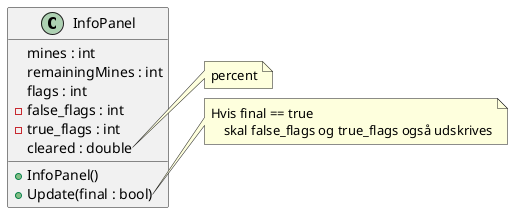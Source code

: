 @startuml

class  InfoPanel{
    mines : int
    remainingMines : int
    flags : int
    - false_flags : int
    - true_flags : int
    cleared : double 
    
    + InfoPanel()
    + Update(final : bool)
}

note right of InfoPanel::cleared 
   percent
end note

note right of InfoPanel::Update
    Hvis final == true 
        skal false_flags og true_flags også udskrives
end note


@enduml
